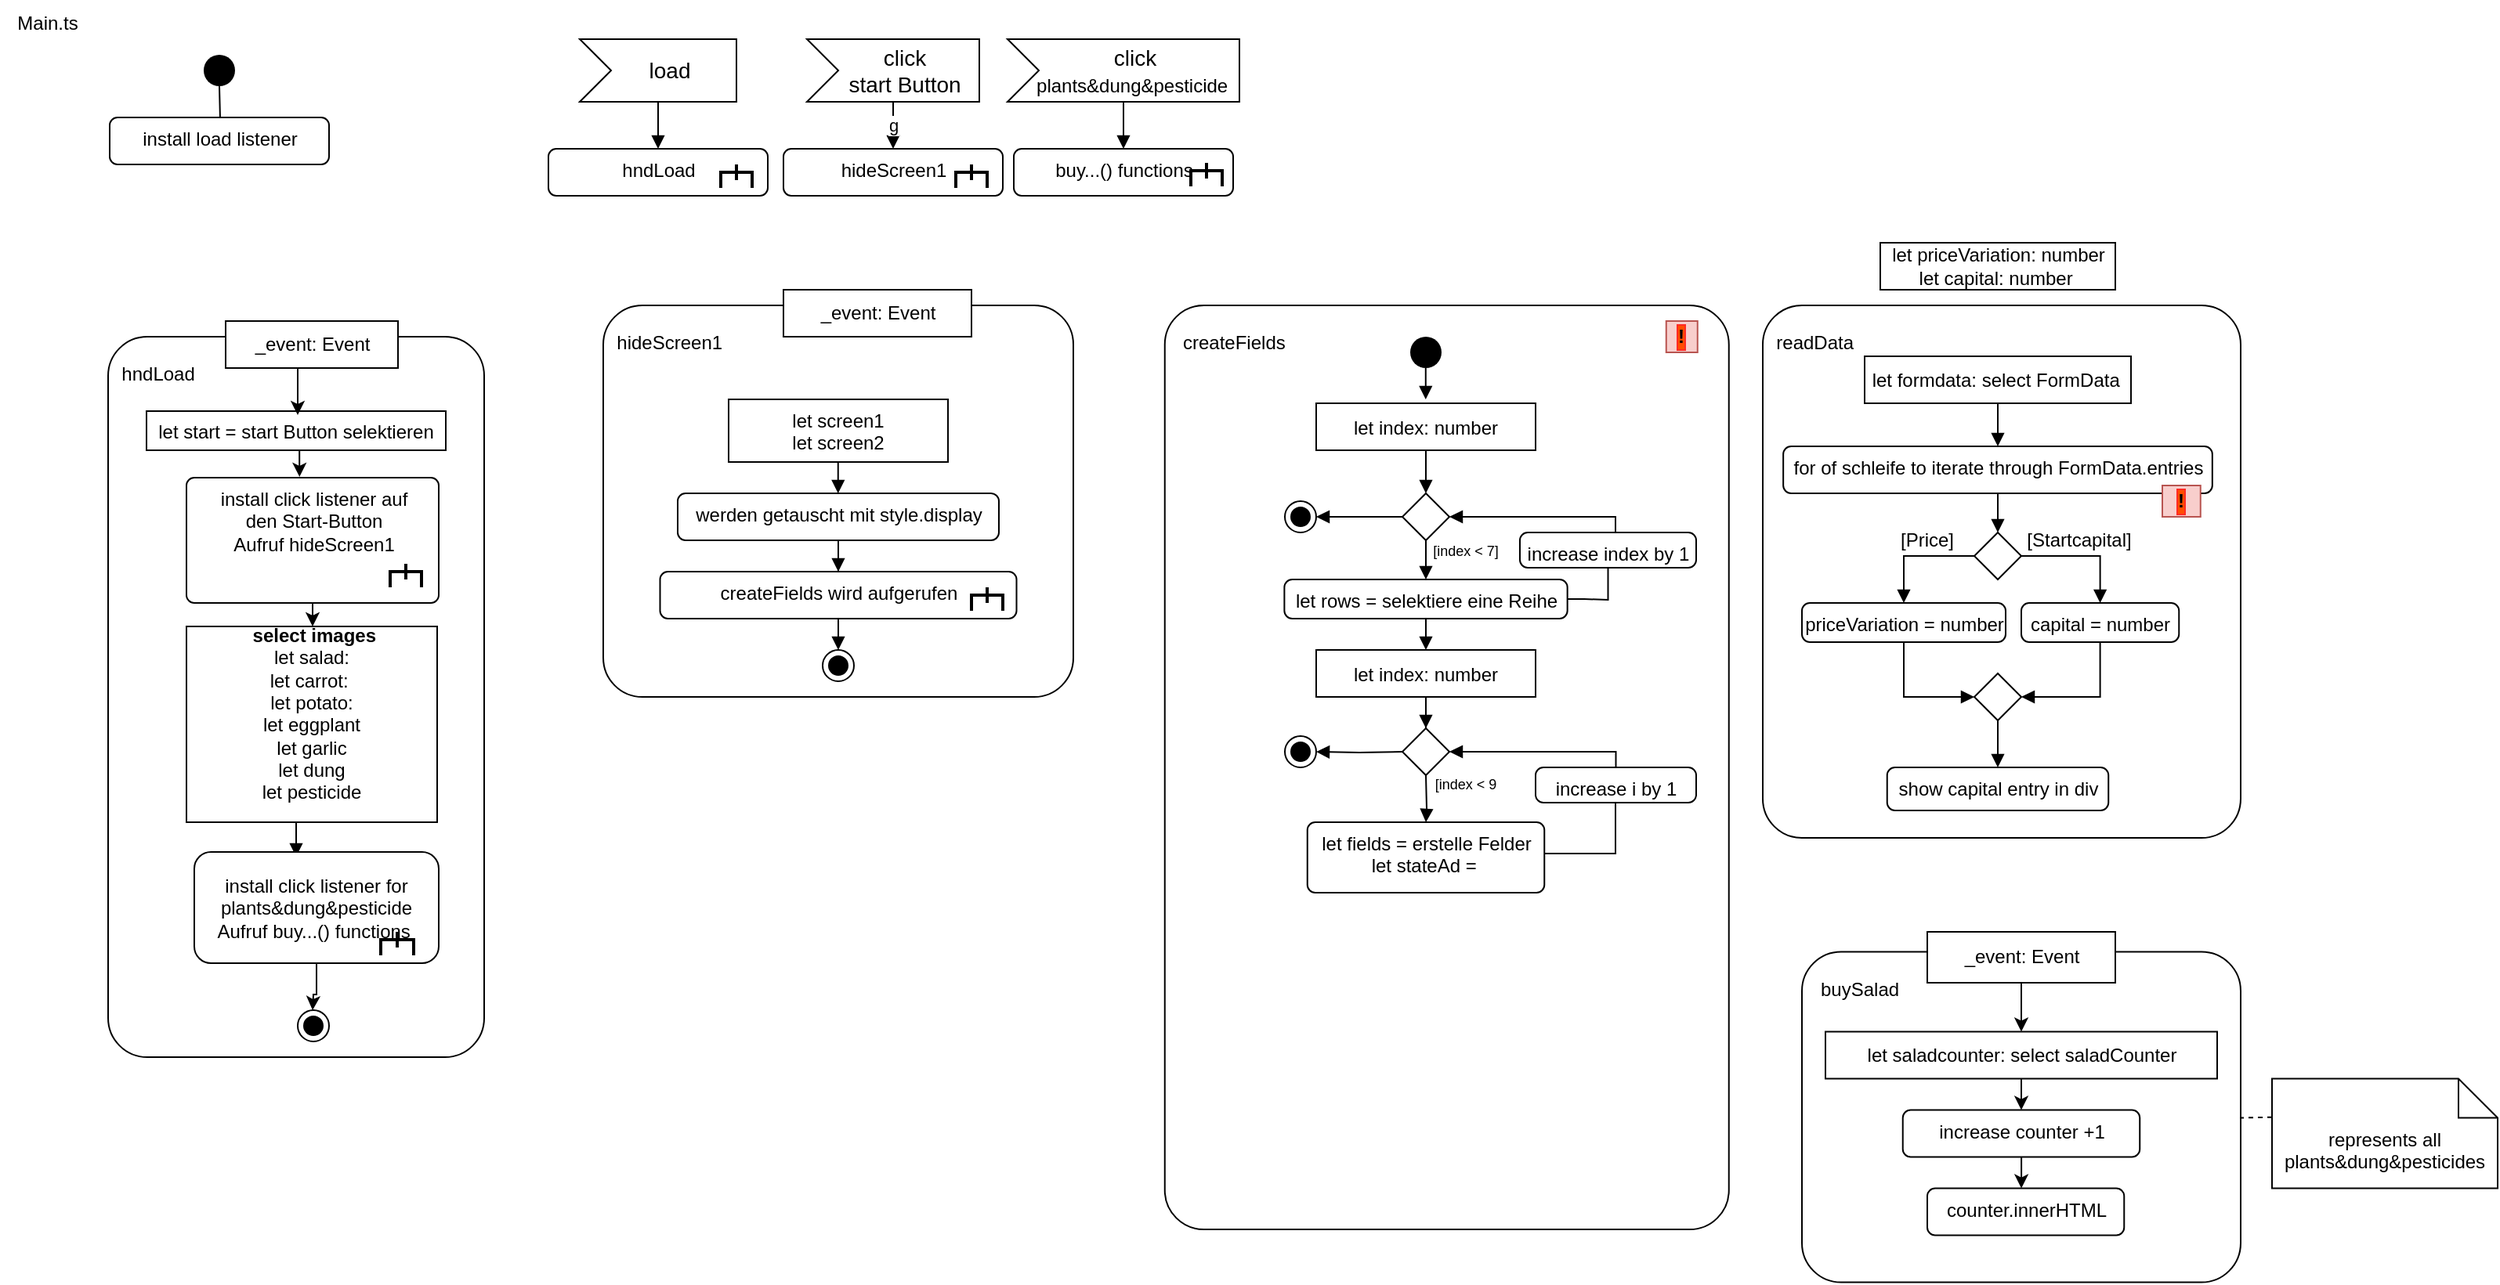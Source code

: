 <mxfile version="20.1.1" type="device"><diagram id="tJ10v_d1YBxwxdIpCMqU" name="Seite-1"><mxGraphModel dx="2307" dy="1269" grid="1" gridSize="10" guides="1" tooltips="1" connect="1" arrows="1" fold="1" page="1" pageScale="1" pageWidth="1654" pageHeight="1169" math="0" shadow="0"><root><mxCell id="0"/><mxCell id="1" parent="0"/><mxCell id="Ofd6A_g-AuT3mHNwsvXy-3" style="edgeStyle=orthogonalEdgeStyle;rounded=0;orthogonalLoop=1;jettySize=auto;html=1;endArrow=block;endFill=1;" parent="1" target="Ofd6A_g-AuT3mHNwsvXy-2" edge="1"><mxGeometry relative="1" as="geometry"><mxPoint x="180" y="60" as="sourcePoint"/></mxGeometry></mxCell><mxCell id="Ofd6A_g-AuT3mHNwsvXy-2" value="install load listener" style="html=1;align=center;verticalAlign=top;rounded=1;absoluteArcSize=1;arcSize=10;dashed=0;" parent="1" vertex="1"><mxGeometry x="110" y="80" width="140" height="30" as="geometry"/></mxCell><mxCell id="Ofd6A_g-AuT3mHNwsvXy-4" value="&amp;nbsp; hndLoad" style="html=1;align=left;verticalAlign=top;rounded=1;absoluteArcSize=1;arcSize=50;dashed=0;spacingTop=10;spacingRight=30;" parent="1" vertex="1"><mxGeometry x="109" y="220" width="240" height="460" as="geometry"/></mxCell><mxCell id="Ofd6A_g-AuT3mHNwsvXy-18" style="edgeStyle=orthogonalEdgeStyle;rounded=0;orthogonalLoop=1;jettySize=auto;html=1;entryX=0.5;entryY=0;entryDx=0;entryDy=0;endArrow=block;endFill=1;strokeWidth=1;" parent="1" source="Ofd6A_g-AuT3mHNwsvXy-5" target="Ofd6A_g-AuT3mHNwsvXy-6" edge="1"><mxGeometry relative="1" as="geometry"/></mxCell><mxCell id="Ofd6A_g-AuT3mHNwsvXy-5" value="load" style="html=1;shape=mxgraph.infographic.ribbonSimple;notch1=20;notch2=0;align=center;verticalAlign=middle;fontSize=14;fontStyle=0;fillColor=#FFFFFF;flipH=0;spacingRight=0;spacingLeft=14;" parent="1" vertex="1"><mxGeometry x="410" y="30" width="100" height="40" as="geometry"/></mxCell><mxCell id="Ofd6A_g-AuT3mHNwsvXy-6" value="hndLoad" style="html=1;align=center;verticalAlign=top;rounded=1;absoluteArcSize=1;arcSize=10;dashed=0;" parent="1" vertex="1"><mxGeometry x="390" y="100" width="140" height="30" as="geometry"/></mxCell><mxCell id="Ofd6A_g-AuT3mHNwsvXy-16" value="" style="group;strokeWidth=1;" parent="1" vertex="1" connectable="0"><mxGeometry x="500" y="110" width="20" height="10" as="geometry"/></mxCell><mxCell id="Ofd6A_g-AuT3mHNwsvXy-10" value="" style="endArrow=none;html=1;rounded=0;strokeWidth=2;" parent="Ofd6A_g-AuT3mHNwsvXy-16" edge="1"><mxGeometry width="50" height="50" relative="1" as="geometry"><mxPoint x="10" as="sourcePoint"/><mxPoint x="10" y="10" as="targetPoint"/></mxGeometry></mxCell><mxCell id="Ofd6A_g-AuT3mHNwsvXy-12" value="" style="endArrow=none;html=1;rounded=0;strokeWidth=2;" parent="Ofd6A_g-AuT3mHNwsvXy-16" edge="1"><mxGeometry width="50" height="50" relative="1" as="geometry"><mxPoint x="20" y="15" as="sourcePoint"/><mxPoint y="15" as="targetPoint"/><Array as="points"><mxPoint x="20" y="5"/><mxPoint y="5"/></Array></mxGeometry></mxCell><mxCell id="Ofd6A_g-AuT3mHNwsvXy-20" value="" style="ellipse;fillColor=#000000;strokeColor=none;" parent="1" vertex="1"><mxGeometry x="170" y="40" width="20" height="20" as="geometry"/></mxCell><mxCell id="-clBdai6zCMWN7IUdvfS-7" style="edgeStyle=orthogonalEdgeStyle;rounded=0;orthogonalLoop=1;jettySize=auto;html=1;exitX=0.5;exitY=1;exitDx=0;exitDy=0;entryX=0.448;entryY=-0.007;entryDx=0;entryDy=0;entryPerimeter=0;" edge="1" parent="1" source="Ofd6A_g-AuT3mHNwsvXy-22" target="Ofd6A_g-AuT3mHNwsvXy-24"><mxGeometry relative="1" as="geometry"/></mxCell><mxCell id="Ofd6A_g-AuT3mHNwsvXy-22" value="let start = start Button selektieren" style="text;align=center;verticalAlign=middle;dashed=0;fillColor=#ffffff;strokeColor=#000000;" parent="1" vertex="1"><mxGeometry x="133.5" y="267.5" width="191" height="25" as="geometry"/></mxCell><mxCell id="Ofd6A_g-AuT3mHNwsvXy-45" style="edgeStyle=orthogonalEdgeStyle;rounded=0;orthogonalLoop=1;jettySize=auto;html=1;endArrow=block;endFill=1;strokeWidth=1;exitX=0.5;exitY=1;exitDx=0;exitDy=0;" parent="1" source="-clBdai6zCMWN7IUdvfS-4" edge="1"><mxGeometry relative="1" as="geometry"><mxPoint x="229" y="552" as="targetPoint"/><Array as="points"><mxPoint x="229" y="500"/></Array></mxGeometry></mxCell><mxCell id="-clBdai6zCMWN7IUdvfS-9" style="edgeStyle=orthogonalEdgeStyle;rounded=0;orthogonalLoop=1;jettySize=auto;html=1;" edge="1" parent="1" source="Ofd6A_g-AuT3mHNwsvXy-24" target="-clBdai6zCMWN7IUdvfS-4"><mxGeometry relative="1" as="geometry"><Array as="points"><mxPoint x="230" y="410"/><mxPoint x="229" y="410"/></Array></mxGeometry></mxCell><mxCell id="Ofd6A_g-AuT3mHNwsvXy-24" value="install click listener auf &lt;br&gt;den Start-Button&lt;br&gt;Aufruf hideScreen1" style="html=1;align=center;verticalAlign=top;rounded=1;absoluteArcSize=1;arcSize=10;dashed=0;" parent="1" vertex="1"><mxGeometry x="159" y="310" width="161" height="80" as="geometry"/></mxCell><mxCell id="Ofd6A_g-AuT3mHNwsvXy-31" value="&amp;nbsp; hideScreen1" style="html=1;align=left;verticalAlign=top;rounded=1;absoluteArcSize=1;arcSize=50;dashed=0;spacingTop=10;spacingRight=30;" parent="1" vertex="1"><mxGeometry x="425" y="200" width="300" height="250" as="geometry"/></mxCell><mxCell id="Ofd6A_g-AuT3mHNwsvXy-34" value="let screen1&#10;let screen2" style="text;align=center;verticalAlign=middle;dashed=0;fillColor=#ffffff;strokeColor=#000000;" parent="1" vertex="1"><mxGeometry x="505" y="260" width="140" height="40" as="geometry"/></mxCell><mxCell id="Ofd6A_g-AuT3mHNwsvXy-51" style="edgeStyle=orthogonalEdgeStyle;rounded=0;orthogonalLoop=1;jettySize=auto;html=1;entryX=0.5;entryY=0;entryDx=0;entryDy=0;endArrow=block;endFill=1;strokeWidth=1;" parent="1" source="Ofd6A_g-AuT3mHNwsvXy-35" target="Ofd6A_g-AuT3mHNwsvXy-46" edge="1"><mxGeometry relative="1" as="geometry"/></mxCell><mxCell id="Ofd6A_g-AuT3mHNwsvXy-35" value="werden getauscht mit style.display" style="html=1;align=center;verticalAlign=top;rounded=1;absoluteArcSize=1;arcSize=10;dashed=0;" parent="1" vertex="1"><mxGeometry x="472.5" y="320" width="205" height="30" as="geometry"/></mxCell><mxCell id="Ofd6A_g-AuT3mHNwsvXy-36" style="edgeStyle=orthogonalEdgeStyle;rounded=0;orthogonalLoop=1;jettySize=auto;html=1;endArrow=block;endFill=1;" parent="1" edge="1"><mxGeometry relative="1" as="geometry"><mxPoint x="574.88" y="300" as="sourcePoint"/><mxPoint x="574.88" y="320" as="targetPoint"/></mxGeometry></mxCell><mxCell id="Ofd6A_g-AuT3mHNwsvXy-40" value="" style="group;strokeWidth=1;" parent="1" vertex="1" connectable="0"><mxGeometry x="289" y="365" width="20" height="10" as="geometry"/></mxCell><mxCell id="Ofd6A_g-AuT3mHNwsvXy-41" value="" style="endArrow=none;html=1;rounded=0;strokeWidth=2;" parent="Ofd6A_g-AuT3mHNwsvXy-40" edge="1"><mxGeometry width="50" height="50" relative="1" as="geometry"><mxPoint x="10" as="sourcePoint"/><mxPoint x="10" y="10" as="targetPoint"/></mxGeometry></mxCell><mxCell id="Ofd6A_g-AuT3mHNwsvXy-42" value="" style="endArrow=none;html=1;rounded=0;strokeWidth=2;" parent="Ofd6A_g-AuT3mHNwsvXy-40" edge="1"><mxGeometry width="50" height="50" relative="1" as="geometry"><mxPoint x="20" y="15" as="sourcePoint"/><mxPoint y="15" as="targetPoint"/><Array as="points"><mxPoint x="20" y="5"/><mxPoint y="5"/></Array></mxGeometry></mxCell><mxCell id="Ofd6A_g-AuT3mHNwsvXy-43" value="" style="ellipse;html=1;shape=endState;fillColor=#000000;strokeColor=#000000;" parent="1" vertex="1"><mxGeometry x="230" y="650" width="20" height="20" as="geometry"/></mxCell><mxCell id="Ofd6A_g-AuT3mHNwsvXy-46" value="createFields wird aufgerufen" style="html=1;align=center;verticalAlign=top;rounded=1;absoluteArcSize=1;arcSize=10;dashed=0;" parent="1" vertex="1"><mxGeometry x="461.25" y="370" width="227.5" height="30" as="geometry"/></mxCell><mxCell id="Ofd6A_g-AuT3mHNwsvXy-47" value="" style="group;strokeWidth=1;" parent="1" vertex="1" connectable="0"><mxGeometry x="660" y="380" width="20" height="10" as="geometry"/></mxCell><mxCell id="Ofd6A_g-AuT3mHNwsvXy-48" value="" style="endArrow=none;html=1;rounded=0;strokeWidth=2;" parent="Ofd6A_g-AuT3mHNwsvXy-47" edge="1"><mxGeometry width="50" height="50" relative="1" as="geometry"><mxPoint x="10" as="sourcePoint"/><mxPoint x="10" y="10" as="targetPoint"/></mxGeometry></mxCell><mxCell id="Ofd6A_g-AuT3mHNwsvXy-49" value="" style="endArrow=none;html=1;rounded=0;strokeWidth=2;" parent="Ofd6A_g-AuT3mHNwsvXy-47" edge="1"><mxGeometry width="50" height="50" relative="1" as="geometry"><mxPoint x="20" y="15" as="sourcePoint"/><mxPoint y="15" as="targetPoint"/><Array as="points"><mxPoint x="20" y="5"/><mxPoint y="5"/></Array></mxGeometry></mxCell><mxCell id="Ofd6A_g-AuT3mHNwsvXy-52" style="edgeStyle=orthogonalEdgeStyle;rounded=0;orthogonalLoop=1;jettySize=auto;html=1;entryX=0.5;entryY=0;entryDx=0;entryDy=0;endArrow=block;endFill=1;strokeWidth=1;" parent="1" target="Ofd6A_g-AuT3mHNwsvXy-53" edge="1"><mxGeometry relative="1" as="geometry"><mxPoint x="575" y="400" as="sourcePoint"/></mxGeometry></mxCell><mxCell id="Ofd6A_g-AuT3mHNwsvXy-53" value="" style="ellipse;html=1;shape=endState;fillColor=#000000;strokeColor=#000000;" parent="1" vertex="1"><mxGeometry x="565" y="420" width="20" height="20" as="geometry"/></mxCell><mxCell id="Ofd6A_g-AuT3mHNwsvXy-54" value="&amp;nbsp; &amp;nbsp;createFields" style="html=1;align=left;verticalAlign=top;rounded=1;absoluteArcSize=1;arcSize=50;dashed=0;spacingTop=10;spacingRight=30;" parent="1" vertex="1"><mxGeometry x="783.38" y="200" width="360" height="590" as="geometry"/></mxCell><mxCell id="Ofd6A_g-AuT3mHNwsvXy-55" value="" style="ellipse;fillColor=#000000;strokeColor=none;" parent="1" vertex="1"><mxGeometry x="940" y="220" width="20" height="20" as="geometry"/></mxCell><mxCell id="Ofd6A_g-AuT3mHNwsvXy-56" style="edgeStyle=orthogonalEdgeStyle;rounded=0;orthogonalLoop=1;jettySize=auto;html=1;endArrow=block;endFill=1;" parent="1" edge="1"><mxGeometry relative="1" as="geometry"><mxPoint x="949.89" y="240" as="sourcePoint"/><mxPoint x="949.89" y="260" as="targetPoint"/></mxGeometry></mxCell><mxCell id="Ofd6A_g-AuT3mHNwsvXy-73" value="g" style="edgeStyle=orthogonalEdgeStyle;rounded=0;orthogonalLoop=1;jettySize=auto;html=1;entryX=0.5;entryY=0;entryDx=0;entryDy=0;endArrow=block;endFill=1;strokeWidth=1;" parent="1" source="Ofd6A_g-AuT3mHNwsvXy-68" target="Ofd6A_g-AuT3mHNwsvXy-72" edge="1"><mxGeometry relative="1" as="geometry"/></mxCell><mxCell id="Ofd6A_g-AuT3mHNwsvXy-68" value="click&lt;br&gt;start Button" style="html=1;shape=mxgraph.infographic.ribbonSimple;notch1=20;notch2=0;align=center;verticalAlign=middle;fontSize=14;fontStyle=0;fillColor=#FFFFFF;flipH=0;spacingRight=0;spacingLeft=14;" parent="1" vertex="1"><mxGeometry x="555.0" y="30" width="110" height="40" as="geometry"/></mxCell><mxCell id="Ofd6A_g-AuT3mHNwsvXy-72" value="hideScreen1" style="html=1;align=center;verticalAlign=top;rounded=1;absoluteArcSize=1;arcSize=10;dashed=0;" parent="1" vertex="1"><mxGeometry x="540.0" y="100" width="140" height="30" as="geometry"/></mxCell><mxCell id="Ofd6A_g-AuT3mHNwsvXy-74" value="" style="group;strokeWidth=1;" parent="1" vertex="1" connectable="0"><mxGeometry x="650.0" y="110" width="20" height="10" as="geometry"/></mxCell><mxCell id="Ofd6A_g-AuT3mHNwsvXy-75" value="" style="endArrow=none;html=1;rounded=0;strokeWidth=2;" parent="Ofd6A_g-AuT3mHNwsvXy-74" edge="1"><mxGeometry width="50" height="50" relative="1" as="geometry"><mxPoint x="10" as="sourcePoint"/><mxPoint x="10" y="10" as="targetPoint"/></mxGeometry></mxCell><mxCell id="Ofd6A_g-AuT3mHNwsvXy-76" value="" style="endArrow=none;html=1;rounded=0;strokeWidth=2;" parent="Ofd6A_g-AuT3mHNwsvXy-74" edge="1"><mxGeometry width="50" height="50" relative="1" as="geometry"><mxPoint x="20" y="15" as="sourcePoint"/><mxPoint y="15" as="targetPoint"/><Array as="points"><mxPoint x="20" y="5"/><mxPoint y="5"/></Array></mxGeometry></mxCell><mxCell id="Ofd6A_g-AuT3mHNwsvXy-86" style="edgeStyle=orthogonalEdgeStyle;rounded=0;orthogonalLoop=1;jettySize=auto;html=1;entryX=1;entryY=0.5;entryDx=0;entryDy=0;fontSize=9;endArrow=block;endFill=1;strokeWidth=1;" parent="1" source="Ofd6A_g-AuT3mHNwsvXy-78" target="Ofd6A_g-AuT3mHNwsvXy-85" edge="1"><mxGeometry relative="1" as="geometry"/></mxCell><mxCell id="Ofd6A_g-AuT3mHNwsvXy-88" style="edgeStyle=orthogonalEdgeStyle;rounded=0;orthogonalLoop=1;jettySize=auto;html=1;fontSize=9;endArrow=block;endFill=1;strokeWidth=1;" parent="1" source="Ofd6A_g-AuT3mHNwsvXy-78" target="Ofd6A_g-AuT3mHNwsvXy-87" edge="1"><mxGeometry relative="1" as="geometry"/></mxCell><mxCell id="Ofd6A_g-AuT3mHNwsvXy-78" value="" style="rhombus;strokeWidth=1;" parent="1" vertex="1"><mxGeometry x="935" y="320" width="30" height="30" as="geometry"/></mxCell><mxCell id="Ofd6A_g-AuT3mHNwsvXy-81" style="edgeStyle=orthogonalEdgeStyle;rounded=0;orthogonalLoop=1;jettySize=auto;html=1;endArrow=block;endFill=1;strokeWidth=1;" parent="1" source="Ofd6A_g-AuT3mHNwsvXy-79" target="Ofd6A_g-AuT3mHNwsvXy-78" edge="1"><mxGeometry relative="1" as="geometry"/></mxCell><mxCell id="Ofd6A_g-AuT3mHNwsvXy-79" value="let index: number" style="text;align=center;verticalAlign=middle;dashed=0;fillColor=#ffffff;strokeColor=#000000;" parent="1" vertex="1"><mxGeometry x="880" y="262.5" width="140" height="30" as="geometry"/></mxCell><mxCell id="Ofd6A_g-AuT3mHNwsvXy-83" value="&lt;font style=&quot;font-size: 9px;&quot;&gt;[index &amp;lt; 7]&lt;/font&gt;" style="text;html=1;align=center;verticalAlign=middle;resizable=0;points=[];autosize=1;strokeColor=none;fillColor=none;" parent="1" vertex="1"><mxGeometry x="945" y="346.25" width="60" height="20" as="geometry"/></mxCell><mxCell id="Ofd6A_g-AuT3mHNwsvXy-85" value="" style="ellipse;html=1;shape=endState;fillColor=#000000;strokeColor=#000000;" parent="1" vertex="1"><mxGeometry x="860" y="325" width="20" height="20" as="geometry"/></mxCell><mxCell id="Ofd6A_g-AuT3mHNwsvXy-92" style="edgeStyle=orthogonalEdgeStyle;rounded=0;orthogonalLoop=1;jettySize=auto;html=1;entryX=0.5;entryY=0;entryDx=0;entryDy=0;fontSize=9;startArrow=none;startFill=0;endArrow=block;endFill=1;strokeWidth=1;" parent="1" source="Ofd6A_g-AuT3mHNwsvXy-87" edge="1"><mxGeometry relative="1" as="geometry"><mxPoint x="950" y="420" as="targetPoint"/></mxGeometry></mxCell><mxCell id="Ofd6A_g-AuT3mHNwsvXy-94" style="edgeStyle=orthogonalEdgeStyle;rounded=0;orthogonalLoop=1;jettySize=auto;html=1;fontSize=9;startArrow=none;startFill=0;endArrow=none;endFill=0;strokeWidth=1;" parent="1" source="Ofd6A_g-AuT3mHNwsvXy-87" target="Ofd6A_g-AuT3mHNwsvXy-93" edge="1"><mxGeometry relative="1" as="geometry"><Array as="points"><mxPoint x="1051" y="388"/><mxPoint x="1071" y="388"/></Array></mxGeometry></mxCell><mxCell id="Ofd6A_g-AuT3mHNwsvXy-87" value="let rows = selektiere eine Reihe" style="html=1;align=center;verticalAlign=top;rounded=1;absoluteArcSize=1;arcSize=10;dashed=0;" parent="1" vertex="1"><mxGeometry x="859.69" y="375" width="180.63" height="25" as="geometry"/></mxCell><mxCell id="Ofd6A_g-AuT3mHNwsvXy-95" style="edgeStyle=orthogonalEdgeStyle;rounded=0;orthogonalLoop=1;jettySize=auto;html=1;entryX=1;entryY=0.5;entryDx=0;entryDy=0;fontSize=9;startArrow=none;startFill=0;endArrow=block;endFill=1;strokeWidth=1;" parent="1" source="Ofd6A_g-AuT3mHNwsvXy-93" target="Ofd6A_g-AuT3mHNwsvXy-78" edge="1"><mxGeometry relative="1" as="geometry"><Array as="points"><mxPoint x="1071" y="335"/></Array></mxGeometry></mxCell><mxCell id="Ofd6A_g-AuT3mHNwsvXy-93" value="increase index by 1" style="html=1;align=center;verticalAlign=top;rounded=1;absoluteArcSize=1;arcSize=10;dashed=0;" parent="1" vertex="1"><mxGeometry x="1010" y="345" width="112.5" height="22.5" as="geometry"/></mxCell><mxCell id="Ofd6A_g-AuT3mHNwsvXy-101" style="edgeStyle=orthogonalEdgeStyle;rounded=0;orthogonalLoop=1;jettySize=auto;html=1;entryX=0.5;entryY=0;entryDx=0;entryDy=0;fontSize=9;startArrow=none;startFill=0;endArrow=block;endFill=1;strokeWidth=1;" parent="1" source="Ofd6A_g-AuT3mHNwsvXy-96" target="Ofd6A_g-AuT3mHNwsvXy-98" edge="1"><mxGeometry relative="1" as="geometry"/></mxCell><mxCell id="Ofd6A_g-AuT3mHNwsvXy-96" value="let index: number" style="text;align=center;verticalAlign=middle;dashed=0;fillColor=#ffffff;strokeColor=#000000;" parent="1" vertex="1"><mxGeometry x="880" y="420" width="140" height="30" as="geometry"/></mxCell><mxCell id="Ofd6A_g-AuT3mHNwsvXy-98" value="" style="rhombus;strokeWidth=1;" parent="1" vertex="1"><mxGeometry x="935" y="470" width="30" height="30" as="geometry"/></mxCell><mxCell id="Ofd6A_g-AuT3mHNwsvXy-102" style="edgeStyle=orthogonalEdgeStyle;rounded=0;orthogonalLoop=1;jettySize=auto;html=1;fontSize=9;endArrow=block;endFill=1;strokeWidth=1;" parent="1" target="Ofd6A_g-AuT3mHNwsvXy-105" edge="1"><mxGeometry relative="1" as="geometry"><mxPoint x="950" y="500.0" as="sourcePoint"/></mxGeometry></mxCell><mxCell id="Ofd6A_g-AuT3mHNwsvXy-103" value="&lt;font style=&quot;font-size: 9px;&quot;&gt;[index &amp;lt; 9&lt;/font&gt;" style="text;html=1;align=center;verticalAlign=middle;resizable=0;points=[];autosize=1;strokeColor=none;fillColor=none;" parent="1" vertex="1"><mxGeometry x="950" y="495" width="50" height="20" as="geometry"/></mxCell><mxCell id="Ofd6A_g-AuT3mHNwsvXy-104" style="edgeStyle=orthogonalEdgeStyle;rounded=0;orthogonalLoop=1;jettySize=auto;html=1;fontSize=9;startArrow=none;startFill=0;endArrow=none;endFill=0;strokeWidth=1;" parent="1" source="Ofd6A_g-AuT3mHNwsvXy-105" target="Ofd6A_g-AuT3mHNwsvXy-107" edge="1"><mxGeometry relative="1" as="geometry"><Array as="points"><mxPoint x="1071" y="550"/></Array></mxGeometry></mxCell><mxCell id="Ofd6A_g-AuT3mHNwsvXy-105" value="let fields = erstelle Felder&lt;br&gt;let stateAd =&amp;nbsp;" style="html=1;align=center;verticalAlign=top;rounded=1;absoluteArcSize=1;arcSize=10;dashed=0;" parent="1" vertex="1"><mxGeometry x="874.38" y="530" width="151.25" height="45" as="geometry"/></mxCell><mxCell id="Ofd6A_g-AuT3mHNwsvXy-106" style="edgeStyle=orthogonalEdgeStyle;rounded=0;orthogonalLoop=1;jettySize=auto;html=1;entryX=1;entryY=0.5;entryDx=0;entryDy=0;fontSize=9;startArrow=none;startFill=0;endArrow=block;endFill=1;strokeWidth=1;" parent="1" source="Ofd6A_g-AuT3mHNwsvXy-107" edge="1"><mxGeometry relative="1" as="geometry"><mxPoint x="965" y="485.0" as="targetPoint"/><Array as="points"><mxPoint x="1071" y="485"/></Array></mxGeometry></mxCell><mxCell id="Ofd6A_g-AuT3mHNwsvXy-107" value="increase i by 1" style="html=1;align=center;verticalAlign=top;rounded=1;absoluteArcSize=1;arcSize=10;dashed=0;" parent="1" vertex="1"><mxGeometry x="1020" y="495" width="102.5" height="22.5" as="geometry"/></mxCell><mxCell id="Ofd6A_g-AuT3mHNwsvXy-108" style="edgeStyle=orthogonalEdgeStyle;rounded=0;orthogonalLoop=1;jettySize=auto;html=1;entryX=1;entryY=0.5;entryDx=0;entryDy=0;fontSize=9;endArrow=block;endFill=1;strokeWidth=1;" parent="1" target="Ofd6A_g-AuT3mHNwsvXy-109" edge="1"><mxGeometry relative="1" as="geometry"><mxPoint x="935" y="485" as="sourcePoint"/></mxGeometry></mxCell><mxCell id="Ofd6A_g-AuT3mHNwsvXy-109" value="" style="ellipse;html=1;shape=endState;fillColor=#000000;strokeColor=#000000;" parent="1" vertex="1"><mxGeometry x="860" y="475" width="20" height="20" as="geometry"/></mxCell><mxCell id="-clBdai6zCMWN7IUdvfS-4" value="&lt;b&gt;&amp;nbsp;select images&lt;/b&gt;&lt;br&gt;let salad:&lt;br&gt;let carrot:&amp;nbsp;&lt;br&gt;let potato:&lt;br&gt;let eggplant&lt;br&gt;let garlic&lt;br&gt;let dung&lt;br&gt;let pesticide&lt;br&gt;&amp;nbsp;" style="rounded=0;whiteSpace=wrap;html=1;" vertex="1" parent="1"><mxGeometry x="159" y="405" width="160" height="125" as="geometry"/></mxCell><mxCell id="-clBdai6zCMWN7IUdvfS-19" style="edgeStyle=orthogonalEdgeStyle;rounded=0;orthogonalLoop=1;jettySize=auto;html=1;entryX=0.5;entryY=0;entryDx=0;entryDy=0;" edge="1" parent="1" source="-clBdai6zCMWN7IUdvfS-13"><mxGeometry relative="1" as="geometry"><mxPoint x="239.5" y="650" as="targetPoint"/></mxGeometry></mxCell><mxCell id="-clBdai6zCMWN7IUdvfS-13" value="install click listener for plants&amp;amp;dung&amp;amp;pesticide&lt;br&gt;Aufruf buy...() functions&amp;nbsp;" style="rounded=1;whiteSpace=wrap;html=1;" vertex="1" parent="1"><mxGeometry x="164" y="549" width="156" height="71" as="geometry"/></mxCell><mxCell id="-clBdai6zCMWN7IUdvfS-15" value="" style="group;strokeWidth=1;" vertex="1" connectable="0" parent="1"><mxGeometry x="283" y="600" width="21" height="10" as="geometry"/></mxCell><mxCell id="-clBdai6zCMWN7IUdvfS-16" value="" style="endArrow=none;html=1;rounded=0;strokeWidth=2;" edge="1" parent="-clBdai6zCMWN7IUdvfS-15"><mxGeometry width="50" height="50" relative="1" as="geometry"><mxPoint x="10.5" as="sourcePoint"/><mxPoint x="10.5" y="10" as="targetPoint"/></mxGeometry></mxCell><mxCell id="-clBdai6zCMWN7IUdvfS-17" value="" style="endArrow=none;html=1;rounded=0;strokeWidth=2;" edge="1" parent="-clBdai6zCMWN7IUdvfS-15"><mxGeometry width="50" height="50" relative="1" as="geometry"><mxPoint x="21" y="15" as="sourcePoint"/><mxPoint y="15" as="targetPoint"/><Array as="points"><mxPoint x="21" y="5"/><mxPoint y="5"/></Array></mxGeometry></mxCell><mxCell id="-clBdai6zCMWN7IUdvfS-24" style="edgeStyle=orthogonalEdgeStyle;rounded=0;orthogonalLoop=1;jettySize=auto;html=1;entryX=0.5;entryY=0;entryDx=0;entryDy=0;endArrow=block;endFill=1;strokeWidth=1;" edge="1" parent="1" source="-clBdai6zCMWN7IUdvfS-25" target="-clBdai6zCMWN7IUdvfS-26"><mxGeometry relative="1" as="geometry"/></mxCell><mxCell id="-clBdai6zCMWN7IUdvfS-25" value="click&lt;br&gt;&lt;span style=&quot;font-size: 12px;&quot;&gt;plants&amp;amp;dung&amp;amp;pesticide&lt;/span&gt;&amp;nbsp;" style="html=1;shape=mxgraph.infographic.ribbonSimple;notch1=20;notch2=0;align=center;verticalAlign=middle;fontSize=14;fontStyle=0;fillColor=#FFFFFF;flipH=0;spacingRight=0;spacingLeft=14;" vertex="1" parent="1"><mxGeometry x="683" y="30" width="148" height="40" as="geometry"/></mxCell><mxCell id="-clBdai6zCMWN7IUdvfS-26" value="buy...() functions" style="html=1;align=center;verticalAlign=top;rounded=1;absoluteArcSize=1;arcSize=10;dashed=0;" vertex="1" parent="1"><mxGeometry x="687" y="100" width="140" height="30" as="geometry"/></mxCell><mxCell id="-clBdai6zCMWN7IUdvfS-27" value="" style="group;strokeWidth=1;" vertex="1" connectable="0" parent="1"><mxGeometry x="800" y="109" width="20" height="10" as="geometry"/></mxCell><mxCell id="-clBdai6zCMWN7IUdvfS-28" value="" style="endArrow=none;html=1;rounded=0;strokeWidth=2;" edge="1" parent="-clBdai6zCMWN7IUdvfS-27"><mxGeometry width="50" height="50" relative="1" as="geometry"><mxPoint x="10" as="sourcePoint"/><mxPoint x="10" y="10" as="targetPoint"/></mxGeometry></mxCell><mxCell id="-clBdai6zCMWN7IUdvfS-29" value="" style="endArrow=none;html=1;rounded=0;strokeWidth=2;" edge="1" parent="-clBdai6zCMWN7IUdvfS-27"><mxGeometry width="50" height="50" relative="1" as="geometry"><mxPoint x="20" y="15" as="sourcePoint"/><mxPoint y="15" as="targetPoint"/><Array as="points"><mxPoint x="20" y="5"/><mxPoint y="5"/></Array></mxGeometry></mxCell><mxCell id="-clBdai6zCMWN7IUdvfS-30" value="&lt;b&gt;!&lt;/b&gt;" style="rounded=0;whiteSpace=wrap;html=1;labelBackgroundColor=#FF4D00;labelBorderColor=#FF2B24;fillColor=#f8cecc;strokeColor=#b85450;" vertex="1" parent="1"><mxGeometry x="1103.38" y="210" width="20" height="20" as="geometry"/></mxCell><mxCell id="-clBdai6zCMWN7IUdvfS-33" value="&amp;nbsp; readData" style="html=1;align=left;verticalAlign=top;rounded=1;absoluteArcSize=1;arcSize=50;dashed=0;spacingTop=10;spacingRight=30;" vertex="1" parent="1"><mxGeometry x="1165" y="200" width="305" height="340" as="geometry"/></mxCell><mxCell id="-clBdai6zCMWN7IUdvfS-35" style="edgeStyle=orthogonalEdgeStyle;rounded=0;orthogonalLoop=1;jettySize=auto;html=1;" edge="1" parent="1" source="Ofd6A_g-AuT3mHNwsvXy-4"><mxGeometry relative="1" as="geometry"><mxPoint x="230" y="270" as="targetPoint"/><Array as="points"><mxPoint x="240" y="240"/><mxPoint x="240" y="240"/></Array></mxGeometry></mxCell><mxCell id="-clBdai6zCMWN7IUdvfS-34" value="_event: Event" style="html=1;labelBackgroundColor=none;labelBorderColor=none;" vertex="1" parent="1"><mxGeometry x="184" y="210" width="110" height="30" as="geometry"/></mxCell><mxCell id="-clBdai6zCMWN7IUdvfS-38" value="_event: Event" style="html=1;labelBackgroundColor=none;labelBorderColor=none;" vertex="1" parent="1"><mxGeometry x="540" y="190" width="120" height="30" as="geometry"/></mxCell><mxCell id="-clBdai6zCMWN7IUdvfS-39" value="let priceVariation: number&lt;br&gt;let capital: number&amp;nbsp;" style="html=1;labelBackgroundColor=none;labelBorderColor=none;" vertex="1" parent="1"><mxGeometry x="1240" y="160" width="150" height="30" as="geometry"/></mxCell><mxCell id="-clBdai6zCMWN7IUdvfS-55" style="edgeStyle=orthogonalEdgeStyle;rounded=0;orthogonalLoop=1;jettySize=auto;html=1;endArrow=block;endFill=1;" edge="1" parent="1" source="-clBdai6zCMWN7IUdvfS-40" target="-clBdai6zCMWN7IUdvfS-53"><mxGeometry relative="1" as="geometry"/></mxCell><mxCell id="-clBdai6zCMWN7IUdvfS-40" value="let formdata: select FormData&amp;nbsp;" style="html=1;labelBackgroundColor=none;labelBorderColor=none;" vertex="1" parent="1"><mxGeometry x="1230" y="232.5" width="170" height="30" as="geometry"/></mxCell><mxCell id="-clBdai6zCMWN7IUdvfS-61" style="edgeStyle=orthogonalEdgeStyle;rounded=0;orthogonalLoop=1;jettySize=auto;html=1;entryX=0.5;entryY=0;entryDx=0;entryDy=0;endArrow=block;endFill=1;" edge="1" parent="1" source="-clBdai6zCMWN7IUdvfS-41" target="-clBdai6zCMWN7IUdvfS-58"><mxGeometry relative="1" as="geometry"><Array as="points"><mxPoint x="1380" y="360"/></Array></mxGeometry></mxCell><mxCell id="-clBdai6zCMWN7IUdvfS-62" style="edgeStyle=orthogonalEdgeStyle;rounded=0;orthogonalLoop=1;jettySize=auto;html=1;endArrow=block;endFill=1;" edge="1" parent="1" source="-clBdai6zCMWN7IUdvfS-41" target="-clBdai6zCMWN7IUdvfS-59"><mxGeometry relative="1" as="geometry"><Array as="points"><mxPoint x="1255" y="360"/></Array></mxGeometry></mxCell><mxCell id="-clBdai6zCMWN7IUdvfS-41" value="" style="rhombus;strokeWidth=1;" vertex="1" parent="1"><mxGeometry x="1300" y="345" width="30" height="30" as="geometry"/></mxCell><mxCell id="-clBdai6zCMWN7IUdvfS-42" value="&amp;nbsp; &amp;nbsp;buySalad" style="html=1;align=left;verticalAlign=top;rounded=1;absoluteArcSize=1;arcSize=50;dashed=0;spacingTop=10;spacingRight=30;" vertex="1" parent="1"><mxGeometry x="1190" y="612.75" width="280" height="211" as="geometry"/></mxCell><mxCell id="-clBdai6zCMWN7IUdvfS-47" style="edgeStyle=orthogonalEdgeStyle;rounded=0;orthogonalLoop=1;jettySize=auto;html=1;" edge="1" parent="1" source="-clBdai6zCMWN7IUdvfS-43" target="-clBdai6zCMWN7IUdvfS-46"><mxGeometry relative="1" as="geometry"/></mxCell><mxCell id="-clBdai6zCMWN7IUdvfS-43" value="let saladcounter: select saladCounter" style="html=1;labelBackgroundColor=none;labelBorderColor=none;" vertex="1" parent="1"><mxGeometry x="1205" y="663.75" width="250" height="30" as="geometry"/></mxCell><mxCell id="-clBdai6zCMWN7IUdvfS-45" style="edgeStyle=orthogonalEdgeStyle;rounded=0;orthogonalLoop=1;jettySize=auto;html=1;" edge="1" parent="1" source="-clBdai6zCMWN7IUdvfS-44" target="-clBdai6zCMWN7IUdvfS-43"><mxGeometry relative="1" as="geometry"/></mxCell><mxCell id="-clBdai6zCMWN7IUdvfS-44" value="_event: Event" style="html=1;labelBackgroundColor=none;labelBorderColor=none;" vertex="1" parent="1"><mxGeometry x="1270" y="600" width="120" height="32.5" as="geometry"/></mxCell><mxCell id="-clBdai6zCMWN7IUdvfS-49" style="edgeStyle=orthogonalEdgeStyle;rounded=0;orthogonalLoop=1;jettySize=auto;html=1;entryX=0.478;entryY=0.024;entryDx=0;entryDy=0;entryPerimeter=0;" edge="1" parent="1" source="-clBdai6zCMWN7IUdvfS-46" target="-clBdai6zCMWN7IUdvfS-48"><mxGeometry relative="1" as="geometry"/></mxCell><mxCell id="-clBdai6zCMWN7IUdvfS-46" value="increase counter +1" style="html=1;align=center;verticalAlign=top;rounded=1;absoluteArcSize=1;arcSize=10;dashed=0;" vertex="1" parent="1"><mxGeometry x="1254.37" y="713.75" width="151.25" height="30" as="geometry"/></mxCell><mxCell id="-clBdai6zCMWN7IUdvfS-48" value="counter.innerHTML" style="html=1;align=center;verticalAlign=top;rounded=1;absoluteArcSize=1;arcSize=10;dashed=0;" vertex="1" parent="1"><mxGeometry x="1270" y="763.75" width="125.63" height="30" as="geometry"/></mxCell><mxCell id="-clBdai6zCMWN7IUdvfS-51" style="edgeStyle=orthogonalEdgeStyle;orthogonalLoop=1;jettySize=auto;html=1;rounded=0;dashed=1;endArrow=none;endFill=0;" edge="1" parent="1" target="-clBdai6zCMWN7IUdvfS-42"><mxGeometry relative="1" as="geometry"><mxPoint x="1490" y="718.321" as="sourcePoint"/></mxGeometry></mxCell><mxCell id="-clBdai6zCMWN7IUdvfS-50" value="represents all plants&amp;amp;dung&amp;amp;pesticides" style="shape=note2;boundedLbl=1;whiteSpace=wrap;html=1;size=25;verticalAlign=top;align=center;labelBackgroundColor=none;labelBorderColor=none;" vertex="1" parent="1"><mxGeometry x="1490" y="693.75" width="144" height="70" as="geometry"/></mxCell><mxCell id="-clBdai6zCMWN7IUdvfS-52" value="Main.ts" style="text;html=1;align=center;verticalAlign=middle;resizable=0;points=[];autosize=1;strokeColor=none;fillColor=none;" vertex="1" parent="1"><mxGeometry x="40" y="5" width="60" height="30" as="geometry"/></mxCell><mxCell id="-clBdai6zCMWN7IUdvfS-57" style="edgeStyle=orthogonalEdgeStyle;rounded=0;orthogonalLoop=1;jettySize=auto;html=1;endArrow=block;endFill=1;" edge="1" parent="1" source="-clBdai6zCMWN7IUdvfS-53" target="-clBdai6zCMWN7IUdvfS-41"><mxGeometry relative="1" as="geometry"/></mxCell><mxCell id="-clBdai6zCMWN7IUdvfS-53" value="for of schleife to iterate through FormData.entries" style="html=1;align=center;verticalAlign=top;rounded=1;absoluteArcSize=1;arcSize=10;dashed=0;" vertex="1" parent="1"><mxGeometry x="1178.08" y="290" width="273.83" height="30" as="geometry"/></mxCell><mxCell id="-clBdai6zCMWN7IUdvfS-67" style="edgeStyle=orthogonalEdgeStyle;rounded=0;orthogonalLoop=1;jettySize=auto;html=1;entryX=1;entryY=0.5;entryDx=0;entryDy=0;endArrow=block;endFill=1;" edge="1" parent="1" source="-clBdai6zCMWN7IUdvfS-58" target="-clBdai6zCMWN7IUdvfS-65"><mxGeometry relative="1" as="geometry"/></mxCell><mxCell id="-clBdai6zCMWN7IUdvfS-58" value="capital = number" style="html=1;align=center;verticalAlign=top;rounded=1;absoluteArcSize=1;arcSize=10;dashed=0;" vertex="1" parent="1"><mxGeometry x="1330" y="390" width="100.63" height="25" as="geometry"/></mxCell><mxCell id="-clBdai6zCMWN7IUdvfS-66" style="edgeStyle=orthogonalEdgeStyle;rounded=0;orthogonalLoop=1;jettySize=auto;html=1;entryX=0;entryY=0.5;entryDx=0;entryDy=0;endArrow=block;endFill=1;" edge="1" parent="1" source="-clBdai6zCMWN7IUdvfS-59" target="-clBdai6zCMWN7IUdvfS-65"><mxGeometry relative="1" as="geometry"/></mxCell><mxCell id="-clBdai6zCMWN7IUdvfS-59" value="priceVariation = number" style="html=1;align=center;verticalAlign=top;rounded=1;absoluteArcSize=1;arcSize=10;dashed=0;" vertex="1" parent="1"><mxGeometry x="1190" y="390" width="130" height="25" as="geometry"/></mxCell><mxCell id="-clBdai6zCMWN7IUdvfS-63" value="[Startcapital]" style="text;html=1;strokeColor=none;fillColor=none;align=center;verticalAlign=middle;whiteSpace=wrap;rounded=0;labelBackgroundColor=none;labelBorderColor=none;" vertex="1" parent="1"><mxGeometry x="1330" y="335" width="74.37" height="30" as="geometry"/></mxCell><mxCell id="-clBdai6zCMWN7IUdvfS-64" value="[Price]" style="text;html=1;strokeColor=none;fillColor=none;align=center;verticalAlign=middle;whiteSpace=wrap;rounded=0;labelBackgroundColor=none;labelBorderColor=none;" vertex="1" parent="1"><mxGeometry x="1240" y="335" width="60" height="30" as="geometry"/></mxCell><mxCell id="-clBdai6zCMWN7IUdvfS-69" style="edgeStyle=orthogonalEdgeStyle;rounded=0;orthogonalLoop=1;jettySize=auto;html=1;entryX=0.5;entryY=0;entryDx=0;entryDy=0;endArrow=block;endFill=1;" edge="1" parent="1" source="-clBdai6zCMWN7IUdvfS-65" target="-clBdai6zCMWN7IUdvfS-68"><mxGeometry relative="1" as="geometry"/></mxCell><mxCell id="-clBdai6zCMWN7IUdvfS-65" value="" style="rhombus;strokeWidth=1;" vertex="1" parent="1"><mxGeometry x="1300" y="435" width="30" height="30" as="geometry"/></mxCell><mxCell id="-clBdai6zCMWN7IUdvfS-68" value="show capital entry in div" style="html=1;align=center;verticalAlign=top;rounded=1;absoluteArcSize=1;arcSize=10;dashed=0;" vertex="1" parent="1"><mxGeometry x="1244.37" y="495" width="141.25" height="27.5" as="geometry"/></mxCell><mxCell id="-clBdai6zCMWN7IUdvfS-70" value="&lt;b&gt;!&lt;/b&gt;" style="rounded=0;whiteSpace=wrap;html=1;labelBackgroundColor=#FF4D00;labelBorderColor=#FF2B24;fillColor=#f8cecc;strokeColor=#b85450;" vertex="1" parent="1"><mxGeometry x="1420.0" y="315" width="24.38" height="20" as="geometry"/></mxCell></root></mxGraphModel></diagram></mxfile>